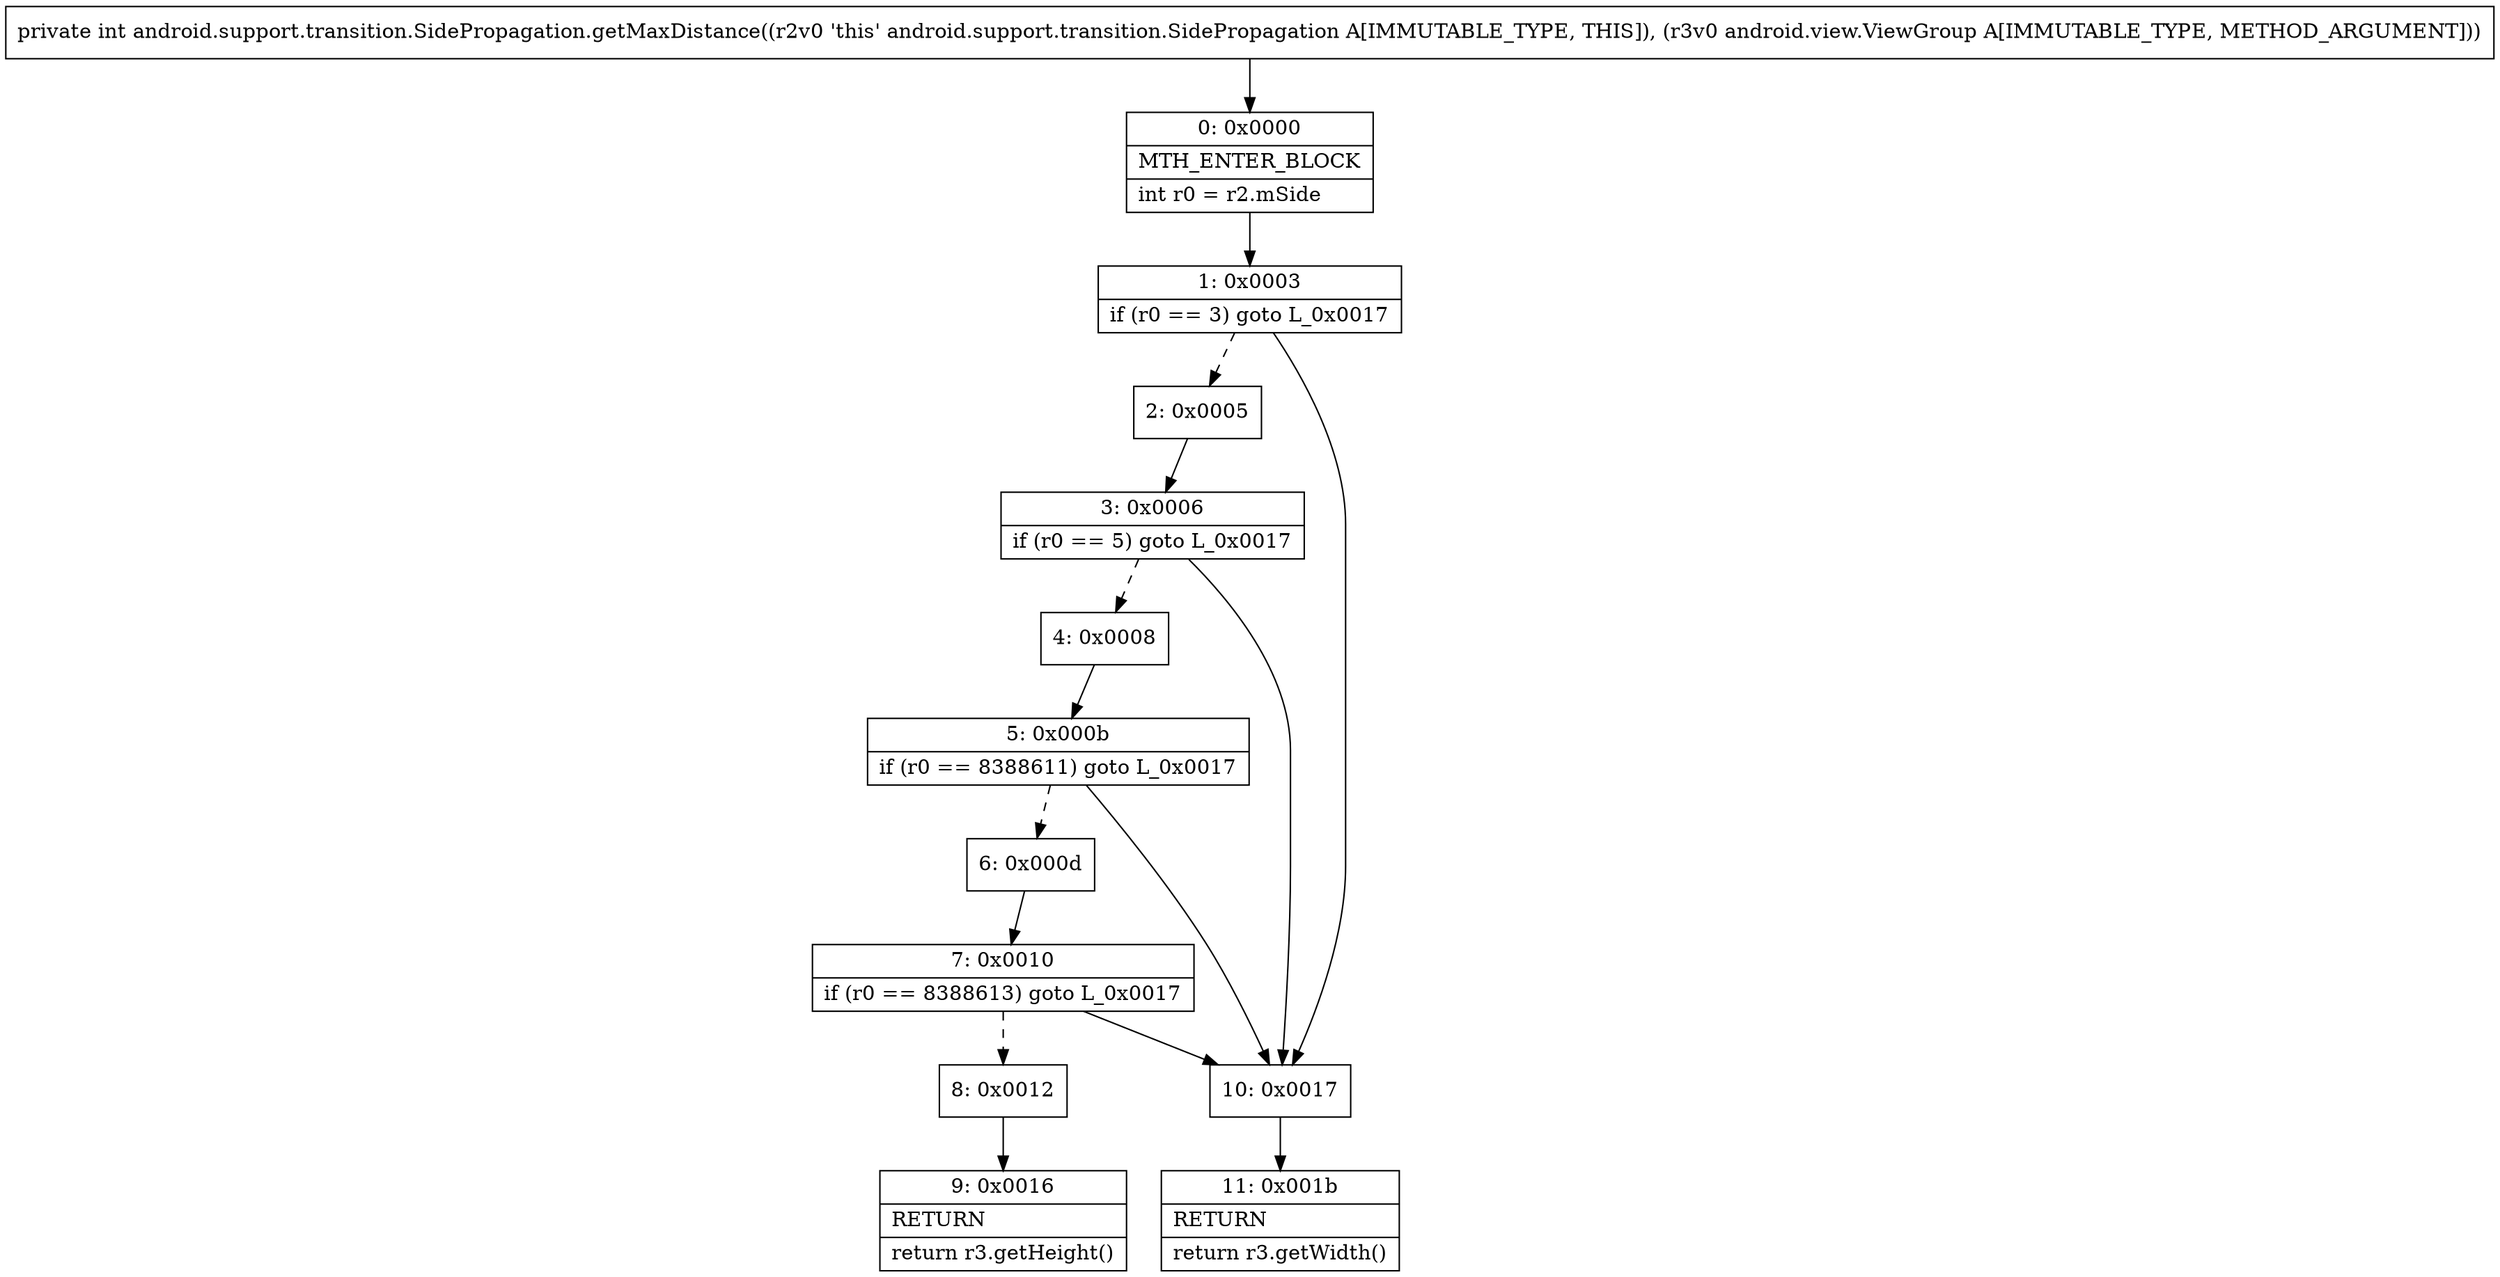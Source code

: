 digraph "CFG forandroid.support.transition.SidePropagation.getMaxDistance(Landroid\/view\/ViewGroup;)I" {
Node_0 [shape=record,label="{0\:\ 0x0000|MTH_ENTER_BLOCK\l|int r0 = r2.mSide\l}"];
Node_1 [shape=record,label="{1\:\ 0x0003|if (r0 == 3) goto L_0x0017\l}"];
Node_2 [shape=record,label="{2\:\ 0x0005}"];
Node_3 [shape=record,label="{3\:\ 0x0006|if (r0 == 5) goto L_0x0017\l}"];
Node_4 [shape=record,label="{4\:\ 0x0008}"];
Node_5 [shape=record,label="{5\:\ 0x000b|if (r0 == 8388611) goto L_0x0017\l}"];
Node_6 [shape=record,label="{6\:\ 0x000d}"];
Node_7 [shape=record,label="{7\:\ 0x0010|if (r0 == 8388613) goto L_0x0017\l}"];
Node_8 [shape=record,label="{8\:\ 0x0012}"];
Node_9 [shape=record,label="{9\:\ 0x0016|RETURN\l|return r3.getHeight()\l}"];
Node_10 [shape=record,label="{10\:\ 0x0017}"];
Node_11 [shape=record,label="{11\:\ 0x001b|RETURN\l|return r3.getWidth()\l}"];
MethodNode[shape=record,label="{private int android.support.transition.SidePropagation.getMaxDistance((r2v0 'this' android.support.transition.SidePropagation A[IMMUTABLE_TYPE, THIS]), (r3v0 android.view.ViewGroup A[IMMUTABLE_TYPE, METHOD_ARGUMENT])) }"];
MethodNode -> Node_0;
Node_0 -> Node_1;
Node_1 -> Node_2[style=dashed];
Node_1 -> Node_10;
Node_2 -> Node_3;
Node_3 -> Node_4[style=dashed];
Node_3 -> Node_10;
Node_4 -> Node_5;
Node_5 -> Node_6[style=dashed];
Node_5 -> Node_10;
Node_6 -> Node_7;
Node_7 -> Node_8[style=dashed];
Node_7 -> Node_10;
Node_8 -> Node_9;
Node_10 -> Node_11;
}

